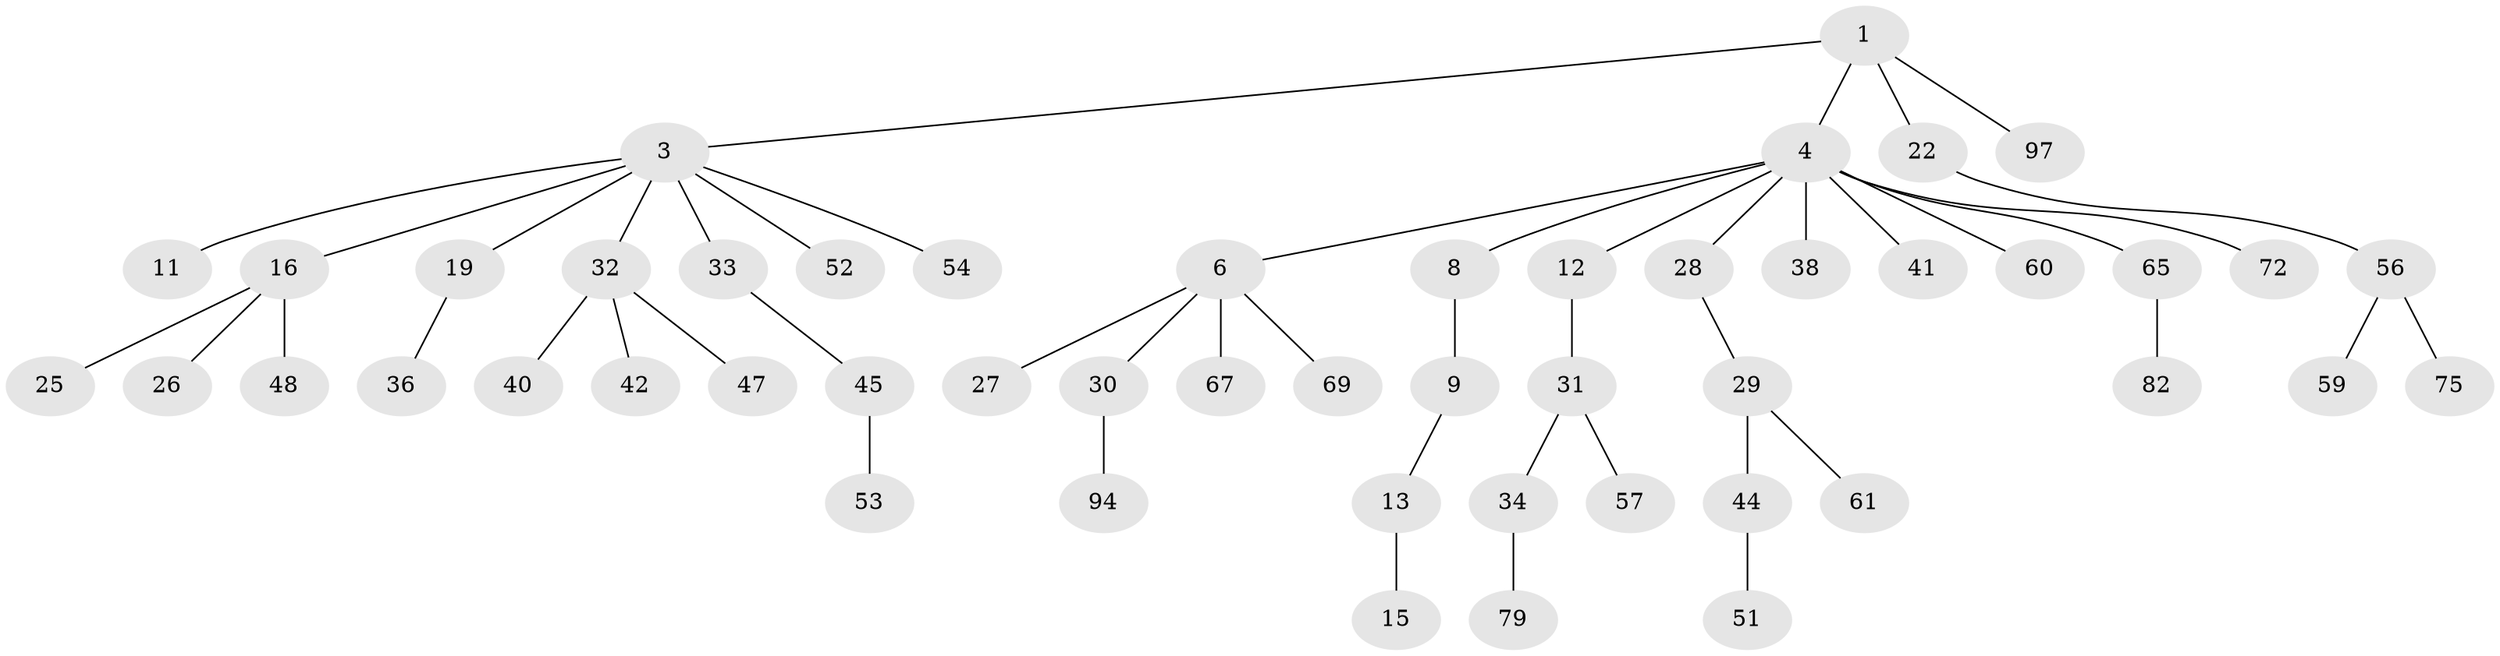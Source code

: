 // original degree distribution, {3: 0.15, 6: 0.02, 4: 0.08, 2: 0.3, 5: 0.01, 1: 0.44}
// Generated by graph-tools (version 1.1) at 2025/15/03/09/25 04:15:20]
// undirected, 50 vertices, 49 edges
graph export_dot {
graph [start="1"]
  node [color=gray90,style=filled];
  1 [super="+2+35"];
  3 [super="+18+14"];
  4 [super="+21+5+39"];
  6 [super="+23+96+7"];
  8 [super="+92"];
  9 [super="+10"];
  11 [super="+85+87+64"];
  12 [super="+58"];
  13 [super="+37+20+80"];
  15;
  16;
  19;
  22;
  25 [super="+86"];
  26;
  27;
  28 [super="+100"];
  29;
  30 [super="+62+55"];
  31;
  32;
  33;
  34;
  36 [super="+66"];
  38 [super="+46"];
  40 [super="+63"];
  41;
  42;
  44;
  45;
  47;
  48 [super="+49"];
  51;
  52;
  53 [super="+68"];
  54;
  56;
  57;
  59 [super="+81"];
  60;
  61 [super="+91+70"];
  65 [super="+71"];
  67;
  69;
  72 [super="+89"];
  75;
  79;
  82;
  94;
  97;
  1 -- 22;
  1 -- 3;
  1 -- 4;
  1 -- 97;
  3 -- 11;
  3 -- 19;
  3 -- 32;
  3 -- 33;
  3 -- 16;
  3 -- 52;
  3 -- 54;
  4 -- 28;
  4 -- 38;
  4 -- 8;
  4 -- 12;
  4 -- 6;
  4 -- 65;
  4 -- 72;
  4 -- 41;
  4 -- 60;
  6 -- 69;
  6 -- 30;
  6 -- 27;
  6 -- 67;
  8 -- 9;
  9 -- 13;
  12 -- 31;
  13 -- 15;
  16 -- 25;
  16 -- 26;
  16 -- 48;
  19 -- 36;
  22 -- 56;
  28 -- 29;
  29 -- 44;
  29 -- 61;
  30 -- 94;
  31 -- 34;
  31 -- 57;
  32 -- 40;
  32 -- 42;
  32 -- 47;
  33 -- 45;
  34 -- 79;
  44 -- 51;
  45 -- 53;
  56 -- 59;
  56 -- 75;
  65 -- 82;
}
